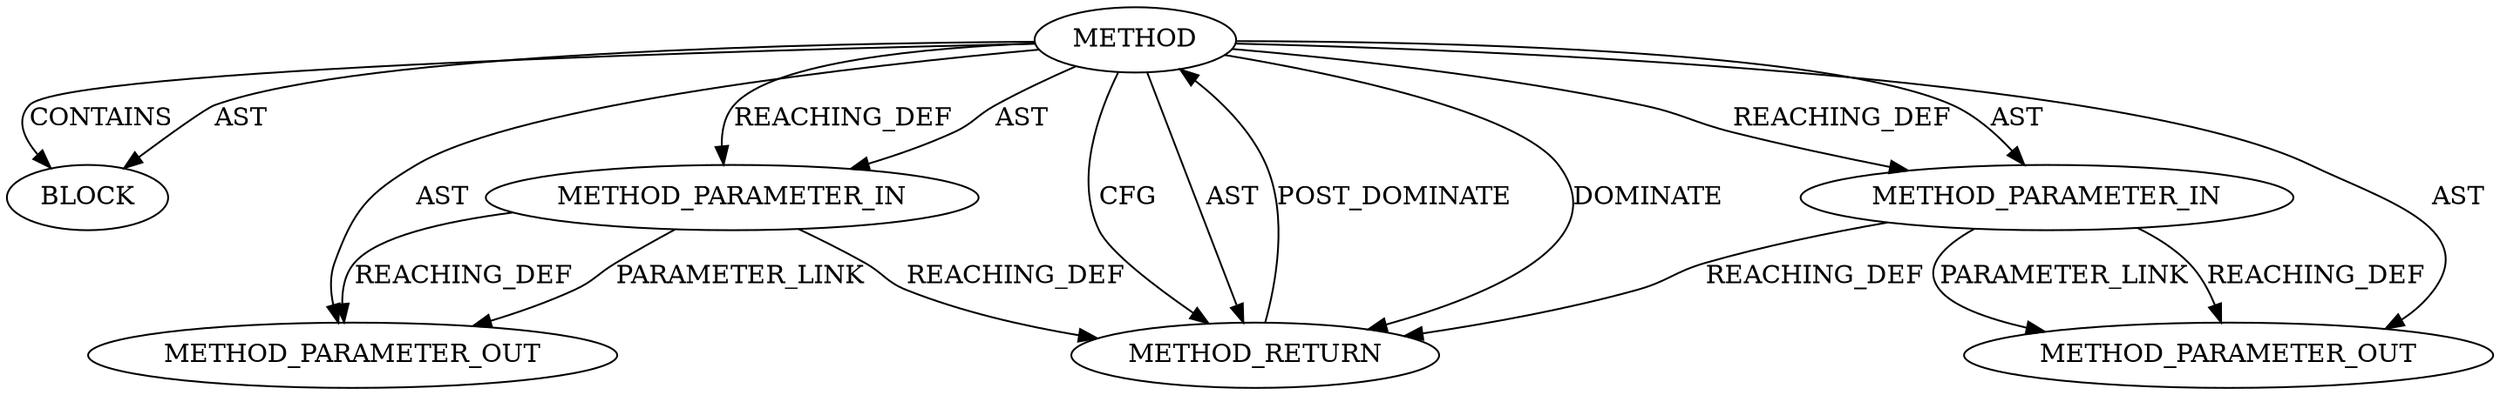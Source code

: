 digraph {
  412 [label=BLOCK ORDER=3 ARGUMENT_INDEX=-1 CODE="<empty>" TYPE_FULL_NAME="<empty>"]
  409 [label=METHOD COLUMN_NUMBER=5 LINE_NUMBER=201 COLUMN_NUMBER_END=75 IS_EXTERNAL=false SIGNATURE="int tls_strp_msg_hold (tls_strparser*,sk_buff_head*)" NAME="tls_strp_msg_hold" AST_PARENT_TYPE="TYPE_DECL" AST_PARENT_FULL_NAME="tls.h:<global>" ORDER=58 CODE="int tls_strp_msg_hold(struct tls_strparser *strp, struct sk_buff_head *dst);" FULL_NAME="tls_strp_msg_hold" LINE_NUMBER_END=201 FILENAME="tls.h"]
  411 [label=METHOD_PARAMETER_IN ORDER=2 CODE="struct sk_buff_head *dst" IS_VARIADIC=false COLUMN_NUMBER=51 LINE_NUMBER=201 TYPE_FULL_NAME="sk_buff_head*" EVALUATION_STRATEGY="BY_VALUE" INDEX=2 NAME="dst"]
  413 [label=METHOD_RETURN ORDER=4 CODE="RET" COLUMN_NUMBER=5 LINE_NUMBER=201 TYPE_FULL_NAME="int" EVALUATION_STRATEGY="BY_VALUE"]
  21230 [label=METHOD_PARAMETER_OUT ORDER=2 CODE="struct sk_buff_head *dst" IS_VARIADIC=false COLUMN_NUMBER=51 LINE_NUMBER=201 TYPE_FULL_NAME="sk_buff_head*" EVALUATION_STRATEGY="BY_VALUE" INDEX=2 NAME="dst"]
  410 [label=METHOD_PARAMETER_IN ORDER=1 CODE="struct tls_strparser *strp" IS_VARIADIC=false COLUMN_NUMBER=23 LINE_NUMBER=201 TYPE_FULL_NAME="tls_strparser*" EVALUATION_STRATEGY="BY_VALUE" INDEX=1 NAME="strp"]
  21229 [label=METHOD_PARAMETER_OUT ORDER=1 CODE="struct tls_strparser *strp" IS_VARIADIC=false COLUMN_NUMBER=23 LINE_NUMBER=201 TYPE_FULL_NAME="tls_strparser*" EVALUATION_STRATEGY="BY_VALUE" INDEX=1 NAME="strp"]
  409 -> 21229 [label=AST ]
  409 -> 413 [label=CFG ]
  409 -> 410 [label=REACHING_DEF VARIABLE=""]
  411 -> 21230 [label=REACHING_DEF VARIABLE="dst"]
  409 -> 411 [label=REACHING_DEF VARIABLE=""]
  409 -> 410 [label=AST ]
  409 -> 413 [label=AST ]
  409 -> 413 [label=DOMINATE ]
  411 -> 21230 [label=PARAMETER_LINK ]
  409 -> 21230 [label=AST ]
  413 -> 409 [label=POST_DOMINATE ]
  410 -> 413 [label=REACHING_DEF VARIABLE="strp"]
  409 -> 412 [label=CONTAINS ]
  410 -> 21229 [label=PARAMETER_LINK ]
  411 -> 413 [label=REACHING_DEF VARIABLE="dst"]
  410 -> 21229 [label=REACHING_DEF VARIABLE="strp"]
  409 -> 411 [label=AST ]
  409 -> 412 [label=AST ]
}
